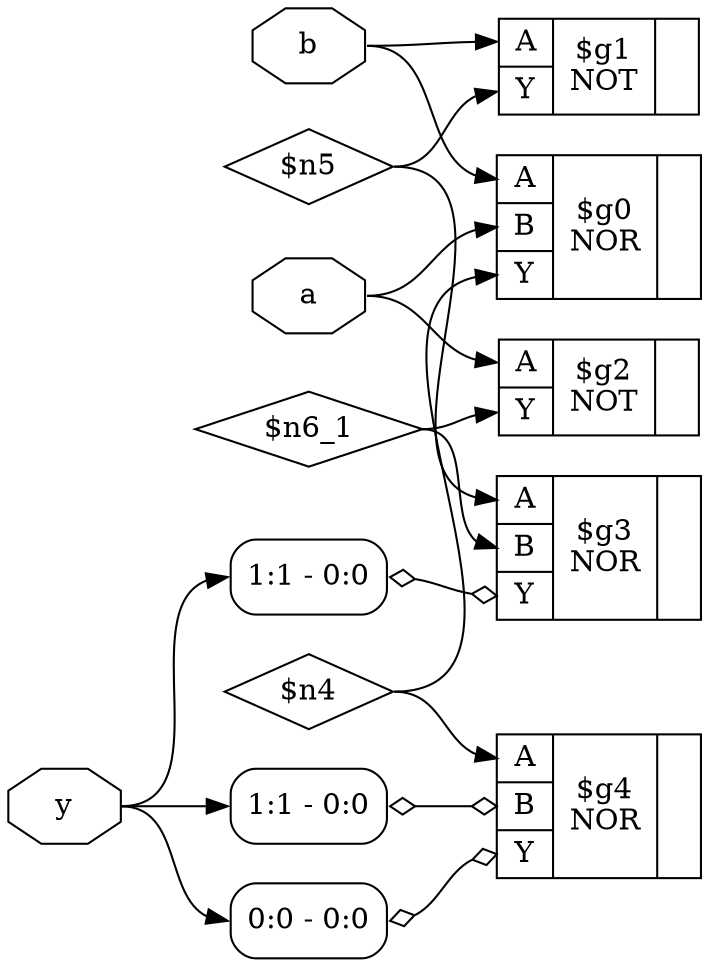 digraph "cmos_demo" {
rankdir="LR";
remincross=true;
n4 [ shape=octagon, label="a", color="black", fontcolor="black" ];
n5 [ shape=octagon, label="b", color="black", fontcolor="black" ];
n6 [ shape=octagon, label="y", color="black", fontcolor="black" ];
c10 [ shape=record, label="{{<p7> A|<p8> B|<p9> Y}|$g0\nNOR|{}}" ];
c11 [ shape=record, label="{{<p7> A|<p9> Y}|$g1\nNOT|{}}" ];
c12 [ shape=record, label="{{<p7> A|<p9> Y}|$g2\nNOT|{}}" ];
c13 [ shape=record, label="{{<p7> A|<p8> B|<p9> Y}|$g3\nNOR|{}}" ];
x0 [ shape=record, style=rounded, label="<s0> 1:1 - 0:0 " ];
x0:e -> c13:p9:w [arrowhead=odiamond, arrowtail=odiamond, dir=both, color="black", label=""];
c14 [ shape=record, label="{{<p7> A|<p8> B|<p9> Y}|$g4\nNOR|{}}" ];
x1 [ shape=record, style=rounded, label="<s0> 1:1 - 0:0 " ];
x1:e -> c14:p8:w [arrowhead=odiamond, arrowtail=odiamond, dir=both, color="black", label=""];
x2 [ shape=record, style=rounded, label="<s0> 0:0 - 0:0 " ];
x2:e -> c14:p9:w [arrowhead=odiamond, arrowtail=odiamond, dir=both, color="black", label=""];
n1 [ shape=diamond, label="$n4" ];
n1:e -> c10:p9:w [color="black", label=""];
n1:e -> c14:p7:w [color="black", label=""];
n2 [ shape=diamond, label="$n5" ];
n2:e -> c11:p9:w [color="black", label=""];
n2:e -> c13:p7:w [color="black", label=""];
n3 [ shape=diamond, label="$n6_1" ];
n3:e -> c12:p9:w [color="black", label=""];
n3:e -> c13:p8:w [color="black", label=""];
n4:e -> c10:p8:w [color="black", label=""];
n4:e -> c12:p7:w [color="black", label=""];
n5:e -> c10:p7:w [color="black", label=""];
n5:e -> c11:p7:w [color="black", label=""];
n6:e -> x0:s0:w [color="black", label=""];
n6:e -> x1:s0:w [color="black", label=""];
n6:e -> x2:s0:w [color="black", label=""];
}

